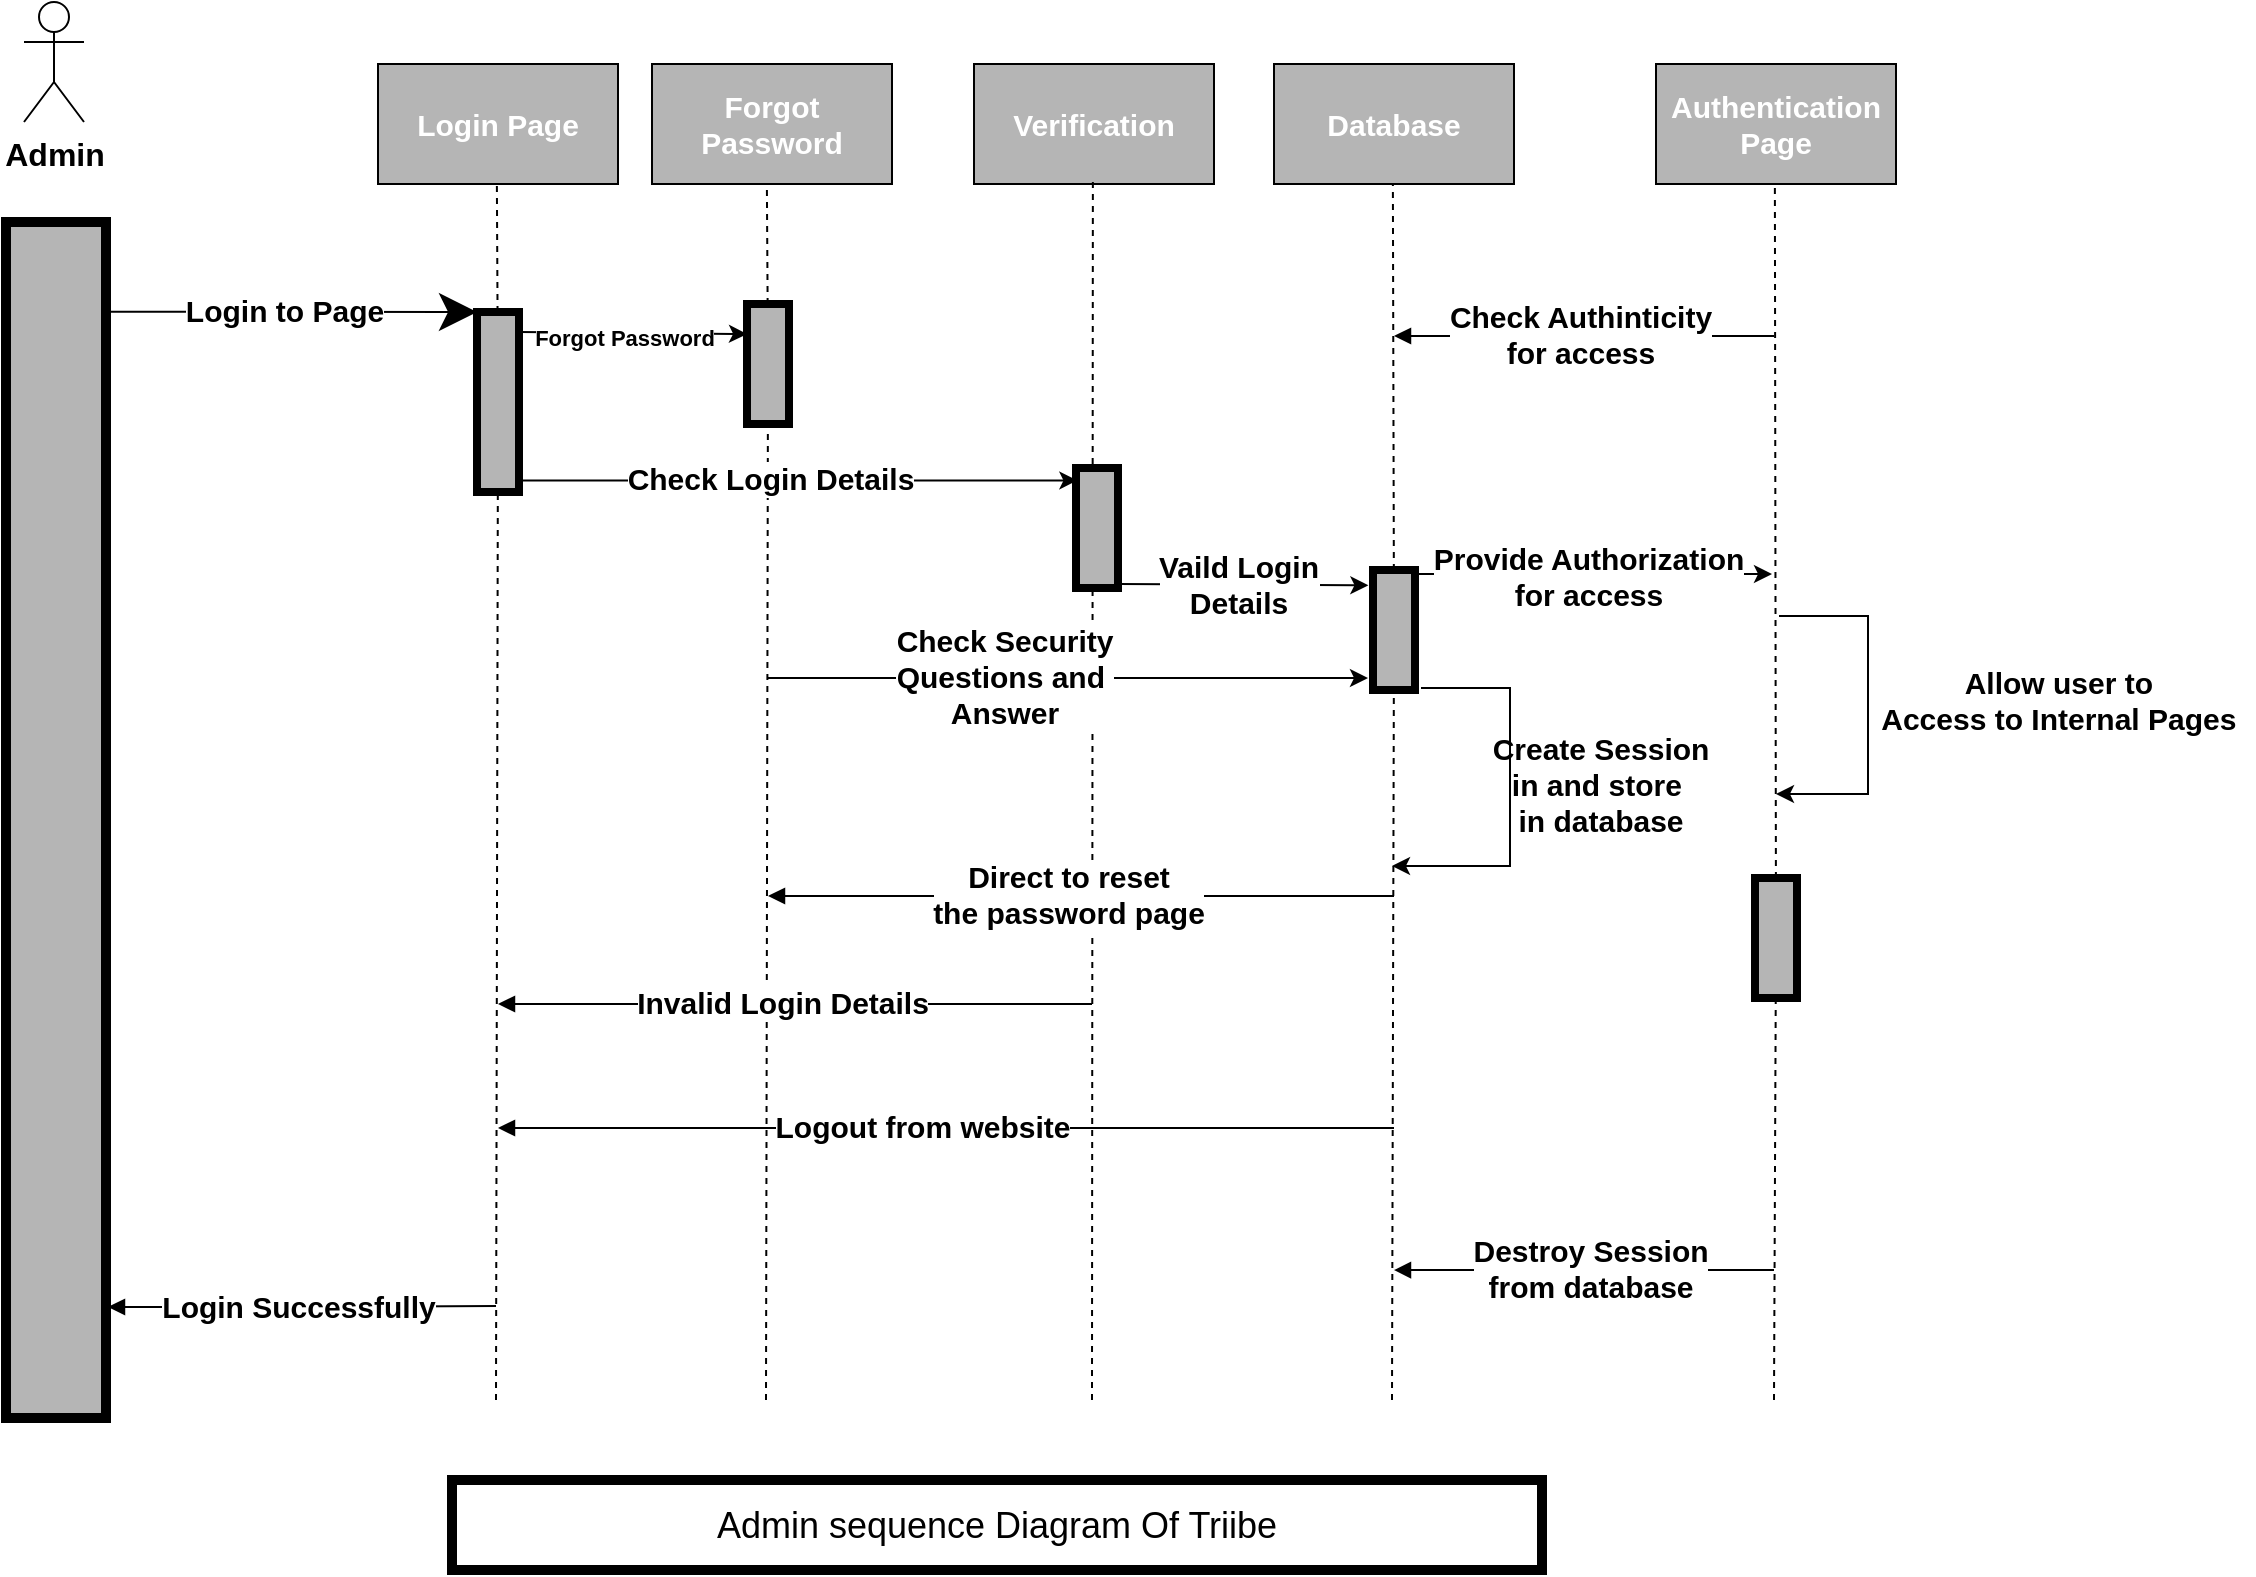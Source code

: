 <mxfile version="18.0.6" type="device"><diagram id="oJMm46TOidr6uNxXPvNm" name="Page-1"><mxGraphModel dx="1002" dy="779" grid="0" gridSize="10" guides="1" tooltips="1" connect="1" arrows="1" fold="1" page="0" pageScale="1" pageWidth="850" pageHeight="1100" math="0" shadow="0"><root><mxCell id="0"/><mxCell id="1" parent="0"/><mxCell id="lHPNJ9icewoLXPjNaNZg-22" value="" style="endArrow=none;dashed=1;html=1;rounded=0;fontSize=15;fontStyle=1" parent="1" target="lHPNJ9icewoLXPjNaNZg-21" edge="1"><mxGeometry width="50" height="50" relative="1" as="geometry"><mxPoint x="430" y="800" as="sourcePoint"/><mxPoint x="430.44" y="192.0" as="targetPoint"/></mxGeometry></mxCell><mxCell id="rTTlTQEuE6uH5NGQ_pGC-19" style="edgeStyle=orthogonalEdgeStyle;rounded=0;orthogonalLoop=1;jettySize=auto;html=1;exitX=1;exitY=0.75;exitDx=0;exitDy=0;startArrow=block;startFill=1;endArrow=none;endFill=0;" parent="1" edge="1"><mxGeometry relative="1" as="geometry"><mxPoint x="295" y="753" as="targetPoint"/><mxPoint x="101" y="753.5" as="sourcePoint"/><Array as="points"><mxPoint x="198" y="753"/><mxPoint x="295" y="753"/></Array></mxGeometry></mxCell><mxCell id="rTTlTQEuE6uH5NGQ_pGC-20" value="Login Successfully" style="edgeLabel;html=1;align=center;verticalAlign=middle;resizable=0;points=[];fontSize=15;fontStyle=1" parent="rTTlTQEuE6uH5NGQ_pGC-19" vertex="1" connectable="0"><mxGeometry x="-0.083" y="2" relative="1" as="geometry"><mxPoint x="6" y="1" as="offset"/></mxGeometry></mxCell><mxCell id="lHPNJ9icewoLXPjNaNZg-2" value="" style="whiteSpace=wrap;html=1;strokeWidth=5;fillColor=#B5B5B5;" parent="1" vertex="1"><mxGeometry x="50" y="211" width="50" height="598" as="geometry"/></mxCell><mxCell id="lHPNJ9icewoLXPjNaNZg-3" value="&lt;font style=&quot;font-size: 16px&quot;&gt;&lt;b&gt;Admin&lt;/b&gt;&lt;/font&gt;" style="shape=umlActor;verticalLabelPosition=bottom;verticalAlign=top;html=1;outlineConnect=0;" parent="1" vertex="1"><mxGeometry x="59" y="101" width="30" height="60" as="geometry"/></mxCell><mxCell id="lHPNJ9icewoLXPjNaNZg-4" value="Login Page" style="rounded=0;whiteSpace=wrap;html=1;fillColor=#B5B5B5;fontColor=#FFFFFF;fontSize=15;fontStyle=1" parent="1" vertex="1"><mxGeometry x="236" y="132" width="120" height="60" as="geometry"/></mxCell><mxCell id="lHPNJ9icewoLXPjNaNZg-5" value="Forgot Password" style="rounded=0;whiteSpace=wrap;html=1;fillColor=#B5B5B5;fontColor=#FFFFFF;fontSize=15;fontStyle=1" parent="1" vertex="1"><mxGeometry x="373" y="132" width="120" height="60" as="geometry"/></mxCell><mxCell id="lHPNJ9icewoLXPjNaNZg-6" value="Database" style="rounded=0;whiteSpace=wrap;html=1;fillColor=#B5B5B5;fontColor=#FFFFFF;fontSize=15;fontStyle=1" parent="1" vertex="1"><mxGeometry x="684" y="132" width="120" height="60" as="geometry"/></mxCell><mxCell id="lHPNJ9icewoLXPjNaNZg-7" value="Verification" style="rounded=0;whiteSpace=wrap;html=1;fillColor=#B5B5B5;fontColor=#FFFFFF;fontSize=15;fontStyle=1" parent="1" vertex="1"><mxGeometry x="534" y="132" width="120" height="60" as="geometry"/></mxCell><mxCell id="lHPNJ9icewoLXPjNaNZg-10" value="" style="endArrow=none;dashed=1;html=1;rounded=0;targetPerimeterSpacing=1;startArrow=none;" parent="1" source="lHPNJ9icewoLXPjNaNZg-17" edge="1"><mxGeometry width="50" height="50" relative="1" as="geometry"><mxPoint x="295" y="800" as="sourcePoint"/><mxPoint x="295.44" y="192" as="targetPoint"/></mxGeometry></mxCell><mxCell id="lHPNJ9icewoLXPjNaNZg-11" value="" style="endArrow=none;dashed=1;html=1;rounded=0;targetPerimeterSpacing=1;startArrow=none;" parent="1" source="lHPNJ9icewoLXPjNaNZg-21" edge="1"><mxGeometry width="50" height="50" relative="1" as="geometry"><mxPoint x="430" y="800" as="sourcePoint"/><mxPoint x="430.44" y="192" as="targetPoint"/></mxGeometry></mxCell><mxCell id="lHPNJ9icewoLXPjNaNZg-13" value="" style="endArrow=none;dashed=1;html=1;rounded=0;targetPerimeterSpacing=1;" parent="1" edge="1"><mxGeometry width="50" height="50" relative="1" as="geometry"><mxPoint x="593" y="800" as="sourcePoint"/><mxPoint x="593.44" y="189" as="targetPoint"/></mxGeometry></mxCell><mxCell id="lHPNJ9icewoLXPjNaNZg-14" value="" style="endArrow=none;dashed=1;html=1;rounded=0;targetPerimeterSpacing=1;startArrow=none;" parent="1" source="lHPNJ9icewoLXPjNaNZg-40" edge="1"><mxGeometry width="50" height="50" relative="1" as="geometry"><mxPoint x="743" y="800" as="sourcePoint"/><mxPoint x="743.44" y="192" as="targetPoint"/></mxGeometry></mxCell><mxCell id="rTTlTQEuE6uH5NGQ_pGC-13" style="edgeStyle=orthogonalEdgeStyle;rounded=0;orthogonalLoop=1;jettySize=auto;html=1;entryX=0;entryY=0.25;entryDx=0;entryDy=0;fontSize=15;fontStyle=1" parent="1" target="lHPNJ9icewoLXPjNaNZg-21" edge="1"><mxGeometry relative="1" as="geometry"><mxPoint x="306.5" y="266" as="sourcePoint"/><mxPoint x="399" y="268" as="targetPoint"/></mxGeometry></mxCell><mxCell id="rTTlTQEuE6uH5NGQ_pGC-14" value="&lt;font style=&quot;font-size: 11px;&quot;&gt;Forgot Password&lt;/font&gt;" style="edgeLabel;html=1;align=center;verticalAlign=middle;resizable=0;points=[];fontSize=15;fontStyle=1" parent="rTTlTQEuE6uH5NGQ_pGC-13" vertex="1" connectable="0"><mxGeometry x="-0.303" relative="1" as="geometry"><mxPoint x="12" as="offset"/></mxGeometry></mxCell><mxCell id="rTTlTQEuE6uH5NGQ_pGC-15" style="edgeStyle=orthogonalEdgeStyle;rounded=0;orthogonalLoop=1;jettySize=auto;html=1;entryX=0.033;entryY=0.104;entryDx=0;entryDy=0;entryPerimeter=0;exitX=1.071;exitY=0.936;exitDx=0;exitDy=0;exitPerimeter=0;fontSize=15;fontStyle=1" parent="1" source="lHPNJ9icewoLXPjNaNZg-17" target="lHPNJ9icewoLXPjNaNZg-35" edge="1"><mxGeometry relative="1" as="geometry"><mxPoint x="358" y="340" as="sourcePoint"/></mxGeometry></mxCell><mxCell id="rTTlTQEuE6uH5NGQ_pGC-16" value="Check Login Details" style="edgeLabel;html=1;align=center;verticalAlign=middle;resizable=0;points=[];fontSize=15;fontStyle=1" parent="rTTlTQEuE6uH5NGQ_pGC-15" vertex="1" connectable="0"><mxGeometry x="0.123" y="-3" relative="1" as="geometry"><mxPoint x="-32" y="-4" as="offset"/></mxGeometry></mxCell><mxCell id="lHPNJ9icewoLXPjNaNZg-17" value="" style="whiteSpace=wrap;html=1;fillColor=#B5B5B5;strokeWidth=4;fontSize=15;fontStyle=1" parent="1" vertex="1"><mxGeometry x="285.5" y="256" width="21" height="90" as="geometry"/></mxCell><mxCell id="lHPNJ9icewoLXPjNaNZg-18" value="" style="endArrow=none;dashed=1;html=1;rounded=0;fontSize=15;fontStyle=1" parent="1" target="lHPNJ9icewoLXPjNaNZg-17" edge="1"><mxGeometry width="50" height="50" relative="1" as="geometry"><mxPoint x="295" y="800" as="sourcePoint"/><mxPoint x="295.44" y="192.0" as="targetPoint"/></mxGeometry></mxCell><mxCell id="lHPNJ9icewoLXPjNaNZg-19" value="" style="endArrow=classic;html=1;rounded=0;endSize=16;targetPerimeterSpacing=0;entryX=0;entryY=0;entryDx=0;entryDy=0;exitX=1.002;exitY=0.075;exitDx=0;exitDy=0;exitPerimeter=0;" parent="1" source="lHPNJ9icewoLXPjNaNZg-2" target="lHPNJ9icewoLXPjNaNZg-17" edge="1"><mxGeometry width="50" height="50" relative="1" as="geometry"><mxPoint x="103" y="242" as="sourcePoint"/><mxPoint x="331" y="477" as="targetPoint"/></mxGeometry></mxCell><mxCell id="lHPNJ9icewoLXPjNaNZg-20" value="&lt;font style=&quot;font-size: 15px;&quot;&gt;Login to Page&lt;/font&gt;" style="edgeLabel;html=1;align=center;verticalAlign=middle;resizable=0;points=[];fontSize=15;fontStyle=1" parent="lHPNJ9icewoLXPjNaNZg-19" vertex="1" connectable="0"><mxGeometry x="-0.152" relative="1" as="geometry"><mxPoint x="10" y="-1" as="offset"/></mxGeometry></mxCell><mxCell id="lHPNJ9icewoLXPjNaNZg-21" value="" style="whiteSpace=wrap;html=1;fillColor=#B5B5B5;strokeWidth=4;fontSize=15;fontStyle=1" parent="1" vertex="1"><mxGeometry x="420.5" y="252" width="21" height="60" as="geometry"/></mxCell><mxCell id="rTTlTQEuE6uH5NGQ_pGC-25" style="rounded=0;orthogonalLoop=1;jettySize=auto;html=1;entryX=-0.11;entryY=0.127;entryDx=0;entryDy=0;startArrow=none;startFill=0;endArrow=classic;endFill=1;entryPerimeter=0;fontSize=15;fontStyle=1" parent="1" target="lHPNJ9icewoLXPjNaNZg-40" edge="1"><mxGeometry relative="1" as="geometry"><mxPoint x="606" y="392" as="sourcePoint"/></mxGeometry></mxCell><mxCell id="rTTlTQEuE6uH5NGQ_pGC-26" value="Vaild Login &lt;br style=&quot;font-size: 15px;&quot;&gt;Details" style="edgeLabel;html=1;align=center;verticalAlign=middle;resizable=0;points=[];fontSize=15;fontStyle=1" parent="rTTlTQEuE6uH5NGQ_pGC-25" vertex="1" connectable="0"><mxGeometry x="0.176" y="1" relative="1" as="geometry"><mxPoint x="-14" as="offset"/></mxGeometry></mxCell><mxCell id="lHPNJ9icewoLXPjNaNZg-35" value="" style="whiteSpace=wrap;html=1;fillColor=#B5B5B5;strokeWidth=4;fontSize=15;fontStyle=1" parent="1" vertex="1"><mxGeometry x="585" y="334" width="21" height="60" as="geometry"/></mxCell><mxCell id="lHPNJ9icewoLXPjNaNZg-40" value="" style="whiteSpace=wrap;html=1;fillColor=#B5B5B5;strokeWidth=4;fontSize=15;fontStyle=1" parent="1" vertex="1"><mxGeometry x="733.5" y="385" width="21" height="60" as="geometry"/></mxCell><mxCell id="lHPNJ9icewoLXPjNaNZg-51" value="" style="endArrow=none;dashed=1;html=1;rounded=0;fontSize=15;fontStyle=1" parent="1" target="lHPNJ9icewoLXPjNaNZg-40" edge="1"><mxGeometry width="50" height="50" relative="1" as="geometry"><mxPoint x="743" y="800" as="sourcePoint"/><mxPoint x="743.44" y="192" as="targetPoint"/></mxGeometry></mxCell><mxCell id="lHPNJ9icewoLXPjNaNZg-72" value="&lt;font style=&quot;font-size: 18px;&quot; color=&quot;#000000&quot;&gt;Admin sequence Diagram Of Triibe&lt;/font&gt;" style="rounded=0;whiteSpace=wrap;html=1;fontSize=15;fontColor=#FFFFFF;strokeWidth=5;fillColor=none;labelBackgroundColor=none;" parent="1" vertex="1"><mxGeometry x="273" y="840" width="545" height="45" as="geometry"/></mxCell><mxCell id="rTTlTQEuE6uH5NGQ_pGC-2" value="Authentication&lt;br&gt;Page" style="rounded=0;whiteSpace=wrap;html=1;fillColor=#B5B5B5;fontColor=#FFFFFF;fontSize=15;fontStyle=1" parent="1" vertex="1"><mxGeometry x="875" y="132" width="120" height="60" as="geometry"/></mxCell><mxCell id="rTTlTQEuE6uH5NGQ_pGC-3" value="" style="endArrow=none;dashed=1;html=1;rounded=0;targetPerimeterSpacing=1;startArrow=none;" parent="1" source="rTTlTQEuE6uH5NGQ_pGC-10" edge="1"><mxGeometry width="50" height="50" relative="1" as="geometry"><mxPoint x="934" y="800" as="sourcePoint"/><mxPoint x="934.44" y="192" as="targetPoint"/></mxGeometry></mxCell><mxCell id="rTTlTQEuE6uH5NGQ_pGC-31" style="edgeStyle=orthogonalEdgeStyle;rounded=0;orthogonalLoop=1;jettySize=auto;html=1;exitX=1;exitY=0.25;exitDx=0;exitDy=0;startArrow=none;startFill=0;endArrow=classic;endFill=1;fontSize=15;fontStyle=1" parent="1" edge="1"><mxGeometry relative="1" as="geometry"><mxPoint x="935" y="497" as="targetPoint"/><mxPoint x="936.5" y="408.0" as="sourcePoint"/><Array as="points"><mxPoint x="981" y="408"/><mxPoint x="981" y="497"/></Array></mxGeometry></mxCell><mxCell id="rTTlTQEuE6uH5NGQ_pGC-10" value="" style="whiteSpace=wrap;html=1;fillColor=#B5B5B5;strokeWidth=4;fontSize=15;fontStyle=1" parent="1" vertex="1"><mxGeometry x="924.5" y="539" width="21" height="60" as="geometry"/></mxCell><mxCell id="rTTlTQEuE6uH5NGQ_pGC-11" value="" style="endArrow=none;dashed=1;html=1;rounded=0;fontSize=15;fontStyle=1" parent="1" target="rTTlTQEuE6uH5NGQ_pGC-10" edge="1"><mxGeometry width="50" height="50" relative="1" as="geometry"><mxPoint x="934" y="800" as="sourcePoint"/><mxPoint x="934.44" y="192" as="targetPoint"/></mxGeometry></mxCell><mxCell id="rTTlTQEuE6uH5NGQ_pGC-21" style="edgeStyle=orthogonalEdgeStyle;rounded=0;orthogonalLoop=1;jettySize=auto;html=1;startArrow=block;startFill=1;endArrow=none;endFill=0;fontSize=15;fontStyle=1" parent="1" edge="1"><mxGeometry relative="1" as="geometry"><mxPoint x="593" y="602.0" as="targetPoint"/><mxPoint x="296" y="602" as="sourcePoint"/><Array as="points"><mxPoint x="496" y="602"/><mxPoint x="593" y="602"/></Array></mxGeometry></mxCell><mxCell id="rTTlTQEuE6uH5NGQ_pGC-22" value="Invalid Login Details" style="edgeLabel;html=1;align=center;verticalAlign=middle;resizable=0;points=[];fontSize=15;fontStyle=1" parent="rTTlTQEuE6uH5NGQ_pGC-21" vertex="1" connectable="0"><mxGeometry x="-0.083" y="2" relative="1" as="geometry"><mxPoint x="6" y="1" as="offset"/></mxGeometry></mxCell><mxCell id="rTTlTQEuE6uH5NGQ_pGC-23" style="edgeStyle=orthogonalEdgeStyle;rounded=0;orthogonalLoop=1;jettySize=auto;html=1;startArrow=block;startFill=1;endArrow=none;endFill=0;fontSize=15;fontStyle=1" parent="1" edge="1"><mxGeometry relative="1" as="geometry"><mxPoint x="744" y="664" as="targetPoint"/><mxPoint x="296" y="664" as="sourcePoint"/><Array as="points"><mxPoint x="632" y="664"/><mxPoint x="729" y="664"/></Array></mxGeometry></mxCell><mxCell id="rTTlTQEuE6uH5NGQ_pGC-24" value="Logout from website" style="edgeLabel;html=1;align=center;verticalAlign=middle;resizable=0;points=[];fontSize=15;fontStyle=1" parent="rTTlTQEuE6uH5NGQ_pGC-23" vertex="1" connectable="0"><mxGeometry x="-0.083" y="2" relative="1" as="geometry"><mxPoint x="6" y="1" as="offset"/></mxGeometry></mxCell><mxCell id="rTTlTQEuE6uH5NGQ_pGC-27" style="edgeStyle=orthogonalEdgeStyle;rounded=0;orthogonalLoop=1;jettySize=auto;html=1;startArrow=block;startFill=1;endArrow=none;endFill=0;fontSize=15;fontStyle=1" parent="1" edge="1"><mxGeometry relative="1" as="geometry"><mxPoint x="934" y="268" as="targetPoint"/><mxPoint x="744" y="268" as="sourcePoint"/><Array as="points"><mxPoint x="793" y="268"/><mxPoint x="890" y="268"/></Array></mxGeometry></mxCell><mxCell id="rTTlTQEuE6uH5NGQ_pGC-28" value="Check Authinticity &lt;br style=&quot;font-size: 15px;&quot;&gt;for access" style="edgeLabel;html=1;align=center;verticalAlign=middle;resizable=0;points=[];fontSize=15;fontStyle=1" parent="rTTlTQEuE6uH5NGQ_pGC-27" vertex="1" connectable="0"><mxGeometry x="-0.083" y="2" relative="1" as="geometry"><mxPoint x="6" y="1" as="offset"/></mxGeometry></mxCell><mxCell id="rTTlTQEuE6uH5NGQ_pGC-29" style="edgeStyle=orthogonalEdgeStyle;rounded=0;orthogonalLoop=1;jettySize=auto;html=1;exitX=1.071;exitY=0.936;exitDx=0;exitDy=0;exitPerimeter=0;fontSize=15;fontStyle=1" parent="1" edge="1"><mxGeometry relative="1" as="geometry"><mxPoint x="754.501" y="387" as="sourcePoint"/><mxPoint x="933" y="387" as="targetPoint"/></mxGeometry></mxCell><mxCell id="rTTlTQEuE6uH5NGQ_pGC-30" value="Provide Authorization &lt;br style=&quot;font-size: 15px;&quot;&gt;for access" style="edgeLabel;html=1;align=center;verticalAlign=middle;resizable=0;points=[];fontSize=15;fontStyle=1" parent="rTTlTQEuE6uH5NGQ_pGC-29" vertex="1" connectable="0"><mxGeometry x="0.123" y="-3" relative="1" as="geometry"><mxPoint x="-14" y="-2" as="offset"/></mxGeometry></mxCell><mxCell id="rTTlTQEuE6uH5NGQ_pGC-32" value="Allow user to&amp;nbsp;&lt;br style=&quot;font-size: 15px;&quot;&gt;Access to Internal Pages&amp;nbsp;" style="text;html=1;resizable=0;autosize=1;align=center;verticalAlign=middle;points=[];fillColor=none;strokeColor=none;rounded=0;fontSize=15;fontStyle=1" parent="1" vertex="1"><mxGeometry x="982" y="430" width="192" height="40" as="geometry"/></mxCell><mxCell id="rTTlTQEuE6uH5NGQ_pGC-33" style="edgeStyle=orthogonalEdgeStyle;rounded=0;orthogonalLoop=1;jettySize=auto;html=1;exitX=1;exitY=0.25;exitDx=0;exitDy=0;startArrow=none;startFill=0;endArrow=classic;endFill=1;fontSize=15;fontStyle=1" parent="1" edge="1"><mxGeometry relative="1" as="geometry"><mxPoint x="743" y="533" as="targetPoint"/><mxPoint x="757.5" y="444.0" as="sourcePoint"/><Array as="points"><mxPoint x="802" y="444"/><mxPoint x="802" y="533"/></Array></mxGeometry></mxCell><mxCell id="rTTlTQEuE6uH5NGQ_pGC-34" value="Create Session&lt;br style=&quot;font-size: 15px;&quot;&gt;in and store&amp;nbsp;&lt;br style=&quot;font-size: 15px;&quot;&gt;in database" style="text;html=1;resizable=0;autosize=1;align=center;verticalAlign=middle;points=[];fillColor=none;strokeColor=none;rounded=0;fontSize=15;fontStyle=1" parent="1" vertex="1"><mxGeometry x="788" y="463" width="118" height="58" as="geometry"/></mxCell><mxCell id="rTTlTQEuE6uH5NGQ_pGC-35" style="edgeStyle=orthogonalEdgeStyle;rounded=0;orthogonalLoop=1;jettySize=auto;html=1;exitX=1.071;exitY=0.936;exitDx=0;exitDy=0;exitPerimeter=0;fontSize=15;fontStyle=1" parent="1" edge="1"><mxGeometry relative="1" as="geometry"><mxPoint x="431.001" y="439" as="sourcePoint"/><mxPoint x="731" y="439" as="targetPoint"/></mxGeometry></mxCell><mxCell id="rTTlTQEuE6uH5NGQ_pGC-36" value="Check Security&lt;br style=&quot;font-size: 15px;&quot;&gt;Questions and&amp;nbsp;&lt;br style=&quot;font-size: 15px;&quot;&gt;Answer" style="edgeLabel;html=1;align=center;verticalAlign=middle;resizable=0;points=[];fontSize=15;fontStyle=1" parent="rTTlTQEuE6uH5NGQ_pGC-35" vertex="1" connectable="0"><mxGeometry x="0.123" y="-3" relative="1" as="geometry"><mxPoint x="-51" y="-4" as="offset"/></mxGeometry></mxCell><mxCell id="rTTlTQEuE6uH5NGQ_pGC-37" style="edgeStyle=orthogonalEdgeStyle;rounded=0;orthogonalLoop=1;jettySize=auto;html=1;startArrow=block;startFill=1;endArrow=none;endFill=0;fontSize=15;fontStyle=1" parent="1" edge="1"><mxGeometry relative="1" as="geometry"><mxPoint x="744" y="548.0" as="targetPoint"/><mxPoint x="431" y="548" as="sourcePoint"/><Array as="points"><mxPoint x="433" y="548"/></Array></mxGeometry></mxCell><mxCell id="rTTlTQEuE6uH5NGQ_pGC-38" value="Direct to reset &lt;br style=&quot;font-size: 15px;&quot;&gt;the password page" style="edgeLabel;html=1;align=center;verticalAlign=middle;resizable=0;points=[];fontSize=15;fontStyle=1" parent="rTTlTQEuE6uH5NGQ_pGC-37" vertex="1" connectable="0"><mxGeometry x="-0.083" y="2" relative="1" as="geometry"><mxPoint x="6" y="1" as="offset"/></mxGeometry></mxCell><mxCell id="rTTlTQEuE6uH5NGQ_pGC-39" style="edgeStyle=orthogonalEdgeStyle;rounded=0;orthogonalLoop=1;jettySize=auto;html=1;startArrow=block;startFill=1;endArrow=none;endFill=0;fontSize=15;fontStyle=1" parent="1" edge="1"><mxGeometry relative="1" as="geometry"><mxPoint x="934" y="735.04" as="targetPoint"/><mxPoint x="744" y="735.04" as="sourcePoint"/><Array as="points"><mxPoint x="793" y="735.04"/><mxPoint x="890" y="735.04"/></Array></mxGeometry></mxCell><mxCell id="rTTlTQEuE6uH5NGQ_pGC-40" value="Destroy Session &lt;br style=&quot;font-size: 15px;&quot;&gt;from database" style="edgeLabel;html=1;align=center;verticalAlign=middle;resizable=0;points=[];fontSize=15;fontStyle=1" parent="rTTlTQEuE6uH5NGQ_pGC-39" vertex="1" connectable="0"><mxGeometry x="-0.083" y="2" relative="1" as="geometry"><mxPoint x="11" y="1" as="offset"/></mxGeometry></mxCell></root></mxGraphModel></diagram></mxfile>